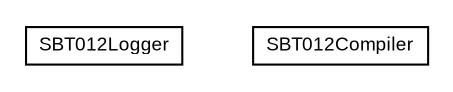 #!/usr/local/bin/dot
#
# Class diagram 
# Generated by UMLGraph version R5_6-24-gf6e263 (http://www.umlgraph.org/)
#

digraph G {
	edge [fontname="arial",fontsize=10,labelfontname="arial",labelfontsize=10];
	node [fontname="arial",fontsize=10,shape=plaintext];
	nodesep=0.25;
	ranksep=0.5;
	// com.google.code.sbt.compiler.sbt012.SBT012Logger
	c0 [label=<<table title="com.google.code.sbt.compiler.sbt012.SBT012Logger" border="0" cellborder="1" cellspacing="0" cellpadding="2" port="p" href="./SBT012Logger.html">
		<tr><td><table border="0" cellspacing="0" cellpadding="1">
<tr><td align="center" balign="center"> SBT012Logger </td></tr>
		</table></td></tr>
		</table>>, URL="./SBT012Logger.html", fontname="arial", fontcolor="black", fontsize=9.0];
	// com.google.code.sbt.compiler.sbt012.SBT012Compiler
	c1 [label=<<table title="com.google.code.sbt.compiler.sbt012.SBT012Compiler" border="0" cellborder="1" cellspacing="0" cellpadding="2" port="p" href="./SBT012Compiler.html">
		<tr><td><table border="0" cellspacing="0" cellpadding="1">
<tr><td align="center" balign="center"> SBT012Compiler </td></tr>
		</table></td></tr>
		</table>>, URL="./SBT012Compiler.html", fontname="arial", fontcolor="black", fontsize=9.0];
}

